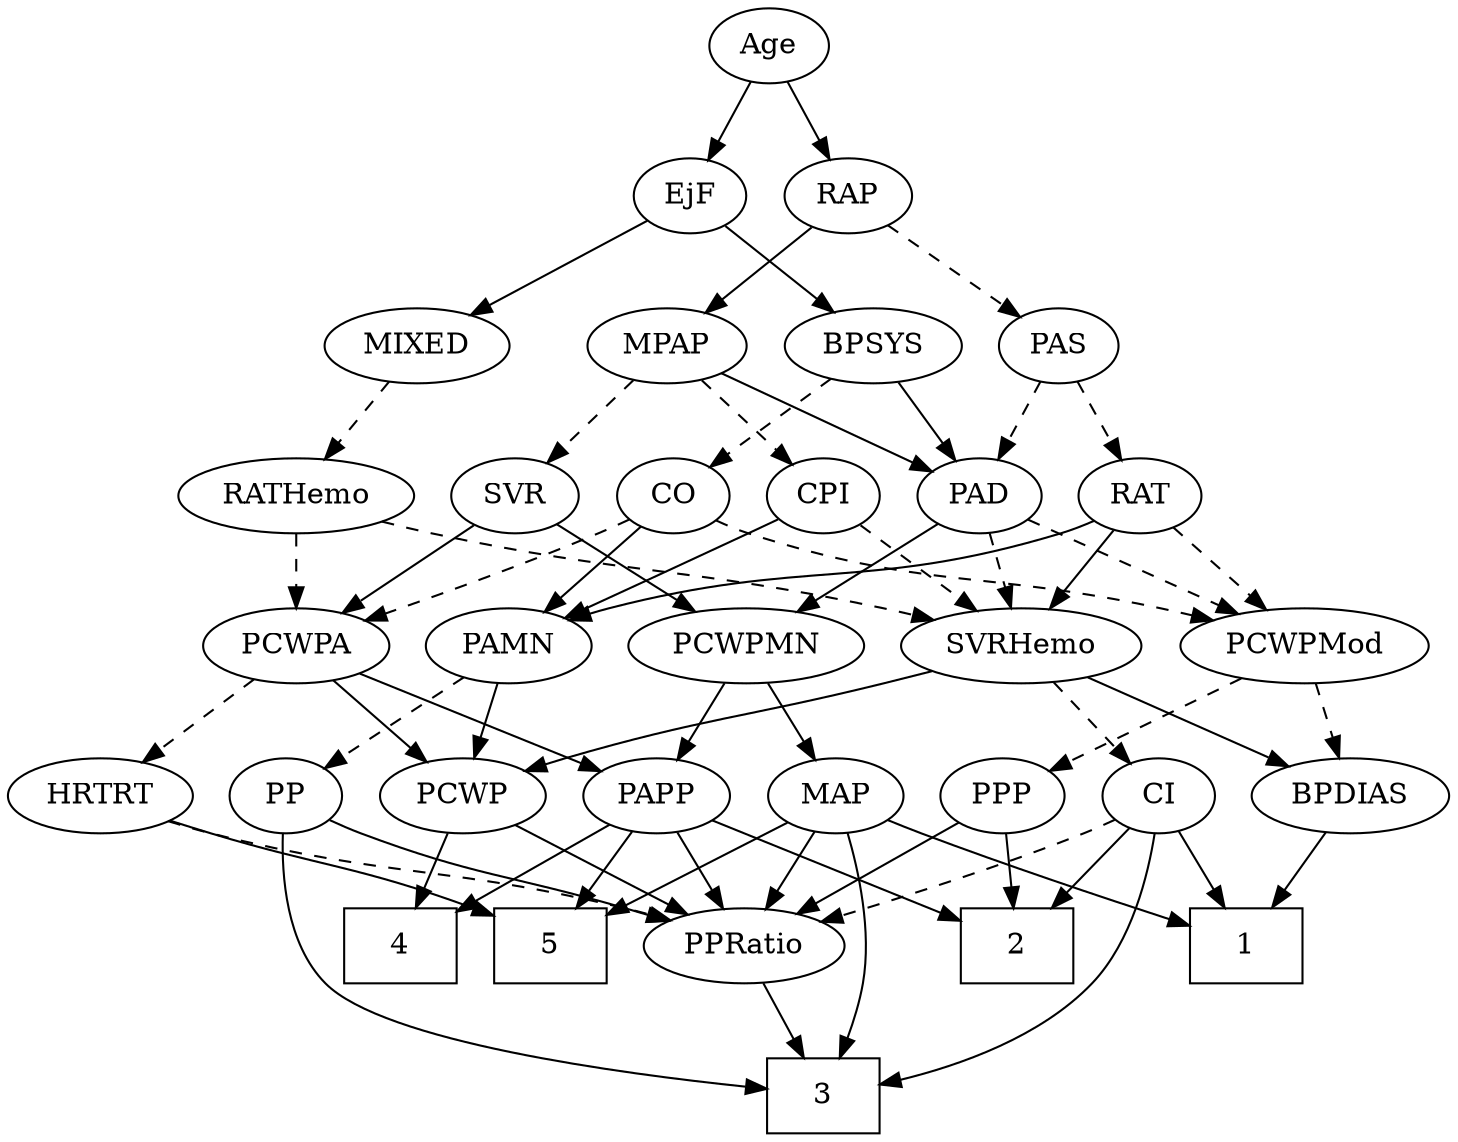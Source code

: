 strict digraph {
	graph [bb="0,0,645.89,540"];
	node [label="\N"];
	1	[height=0.5,
		pos="91.246,90",
		shape=box,
		width=0.75];
	2	[height=0.5,
		pos="201.25,90",
		shape=box,
		width=0.75];
	3	[height=0.5,
		pos="290.25,18",
		shape=box,
		width=0.75];
	4	[height=0.5,
		pos="409.25,90",
		shape=box,
		width=0.75];
	5	[height=0.5,
		pos="519.25,90",
		shape=box,
		width=0.75];
	Age	[height=0.5,
		pos="323.25,522",
		width=0.75];
	EjF	[height=0.5,
		pos="369.25,450",
		width=0.75];
	Age -> EjF	[pos="e,358.85,466.82 333.68,505.12 339.45,496.34 346.73,485.26 353.2,475.42",
		style=solid];
	RAP	[height=0.5,
		pos="278.25,450",
		width=0.77632];
	Age -> RAP	[pos="e,288.42,466.82 313.04,505.12 307.4,496.34 300.27,485.26 293.94,475.42",
		style=solid];
	MIXED	[height=0.5,
		pos="501.25,378",
		width=1.1193];
	EjF -> MIXED	[pos="e,476.26,392.25 389.87,438.06 410.57,427.08 442.82,409.98 467.3,397",
		style=solid];
	BPSYS	[height=0.5,
		pos="369.25,378",
		width=1.0471];
	EjF -> BPSYS	[pos="e,369.25,396.1 369.25,431.7 369.25,423.98 369.25,414.71 369.25,406.11",
		style=solid];
	MPAP	[height=0.5,
		pos="278.25,378",
		width=0.97491];
	RAP -> MPAP	[pos="e,278.25,396.1 278.25,431.7 278.25,423.98 278.25,414.71 278.25,406.11",
		style=solid];
	PAS	[height=0.5,
		pos="198.25,378",
		width=0.75];
	RAP -> PAS	[pos="e,214.14,392.91 262.06,434.83 250.49,424.71 234.74,410.93 221.78,399.59",
		style=dashed];
	RATHemo	[height=0.5,
		pos="528.25,306",
		width=1.3721];
	MIXED -> RATHemo	[pos="e,521.58,324.28 507.78,360.05 510.82,352.18 514.51,342.62 517.91,333.79",
		style=dashed];
	PAD	[height=0.5,
		pos="214.25,306",
		width=0.79437];
	MPAP -> PAD	[pos="e,227.97,322.01 264.04,361.46 255.47,352.09 244.41,339.99 234.89,329.57",
		style=solid];
	CPI	[height=0.5,
		pos="288.25,306",
		width=0.75];
	MPAP -> CPI	[pos="e,285.8,324.1 280.72,359.7 281.82,351.98 283.14,342.71 284.37,334.11",
		style=dashed];
	SVR	[height=0.5,
		pos="433.25,306",
		width=0.77632];
	MPAP -> SVR	[pos="e,410.96,317.28 304.06,365.48 327.98,354.79 364.55,338.4 396.25,324 398.03,323.19 399.87,322.35 401.72,321.51",
		style=dashed];
	BPSYS -> PAD	[pos="e,237.02,317.28 342.6,364.97 315.85,352.89 274.62,334.27 246.15,321.41",
		style=solid];
	CO	[height=0.5,
		pos="360.25,306",
		width=0.75];
	BPSYS -> CO	[pos="e,362.45,324.1 367.02,359.7 366.03,351.98 364.84,342.71 363.73,334.11",
		style=dashed];
	PCWPMod	[height=0.5,
		pos="94.246,234",
		width=1.4443];
	PAD -> PCWPMod	[pos="e,119.72,249.86 193.89,293.13 175.99,282.68 149.56,267.26 128.42,254.93",
		style=dashed];
	PCWPMN	[height=0.5,
		pos="422.25,234",
		width=1.3902];
	PAD -> PCWPMN	[pos="e,384.78,246.11 236.57,294.49 241.67,292.23 247.11,289.94 252.25,288 274.8,279.47 332.99,261.66 375.01,249.04",
		style=solid];
	SVRHemo	[height=0.5,
		pos="214.25,234",
		width=1.3902];
	PAD -> SVRHemo	[pos="e,214.25,252.1 214.25,287.7 214.25,279.98 214.25,270.71 214.25,262.11",
		style=dashed];
	PAMN	[height=0.5,
		pos="318.25,234",
		width=1.011];
	CO -> PAMN	[pos="e,328.32,251.8 350.72,289.12 345.65,280.68 339.31,270.1 333.57,260.55",
		style=solid];
	CO -> PCWPMod	[pos="e,132.87,246.15 339.64,294.27 334.69,291.98 329.35,289.72 324.25,288 251.48,263.44 229.83,270.32 155.25,252 151.16,251 146.94,249.91 \
142.7,248.8",
		style=dashed];
	PCWPA	[height=0.5,
		pos="532.25,234",
		width=1.1555];
	CO -> PCWPA	[pos="e,501.48,246.29 381.46,294.69 386.29,292.42 391.42,290.08 396.25,288 428.07,274.31 464.69,260.12 491.91,249.88",
		style=dashed];
	PAS -> PAD	[pos="e,210.3,324.28 202.12,360.05 203.9,352.26 206.06,342.82 208.06,334.08",
		style=dashed];
	RAT	[height=0.5,
		pos="140.25,306",
		width=0.75827];
	PAS -> RAT	[pos="e,152.81,322.16 185.66,361.81 177.98,352.55 168.02,340.52 159.38,330.09",
		style=dashed];
	PP	[height=0.5,
		pos="273.25,162",
		width=0.75];
	PAMN -> PP	[pos="e,283.52,178.99 307.58,216.41 302.07,207.83 295.23,197.19 289.11,187.67",
		style=dashed];
	PCWP	[height=0.5,
		pos="353.25,162",
		width=0.97491];
	PAMN -> PCWP	[pos="e,344.77,179.96 326.54,216.41 330.62,208.25 335.64,198.22 340.21,189.07",
		style=solid];
	RATHemo -> PCWPA	[pos="e,531.27,252.1 529.24,287.7 529.68,279.98 530.21,270.71 530.7,262.11",
		style=dashed];
	RATHemo -> SVRHemo	[pos="e,251.24,246.27 491.89,293.71 484.75,291.68 477.29,289.67 470.25,288 383.64,267.45 359.89,272.35 273.25,252 269.22,251.05 265.06,\
250 260.89,248.9",
		style=dashed];
	CPI -> PAMN	[pos="e,310.98,251.96 295.36,288.41 298.82,280.34 303.06,270.43 306.95,261.35",
		style=solid];
	CPI -> SVRHemo	[pos="e,231.27,251.1 273.27,290.83 263.39,281.49 250.21,269.02 238.81,258.24",
		style=dashed];
	RAT -> PAMN	[pos="e,290.17,245.64 161.43,294.63 166.26,292.36 171.4,290.04 176.25,288 218.63,270.17 230.18,268.13 273.25,252 275.64,251.1 278.11,250.18 \
280.59,249.24",
		style=solid];
	RAT -> PCWPMod	[pos="e,105.28,251.8 129.81,289.12 124.21,280.59 117.17,269.89 110.84,260.25",
		style=dashed];
	RAT -> SVRHemo	[pos="e,197.22,251.1 155.22,290.83 165.1,281.49 178.28,269.02 189.68,258.24",
		style=solid];
	SVR -> PCWPA	[pos="e,511.46,249.7 451.4,292.16 465.86,281.94 486.36,267.44 503.1,255.61",
		style=solid];
	SVR -> PCWPMN	[pos="e,424.96,252.28 430.58,288.05 429.37,280.35 427.91,271.03 426.55,262.36",
		style=solid];
	BPDIAS	[height=0.5,
		pos="42.246,162",
		width=1.1735];
	PCWPMod -> BPDIAS	[pos="e,54.481,179.47 81.923,216.41 75.577,207.87 67.71,197.28 60.66,187.79",
		style=dashed];
	PPP	[height=0.5,
		pos="201.25,162",
		width=0.75];
	PCWPMod -> PPP	[pos="e,182.69,175.14 117.46,217.81 134.11,206.92 156.58,192.22 174.06,180.78",
		style=dashed];
	PCWPA -> PCWP	[pos="e,380.37,173.61 502.29,221.28 471.31,209.17 422.91,190.24 389.72,177.26",
		style=solid];
	PAPP	[height=0.5,
		pos="517.25,162",
		width=0.88464];
	PCWPA -> PAPP	[pos="e,520.95,180.28 528.62,216.05 526.95,208.26 524.92,198.82 523.05,190.08",
		style=solid];
	HRTRT	[height=0.5,
		pos="606.25,162",
		width=1.1013];
	PCWPA -> HRTRT	[pos="e,589.78,178.58 549.04,217.12 558.85,207.83 571.4,195.96 582.25,185.7",
		style=dashed];
	MAP	[height=0.5,
		pos="437.25,162",
		width=0.84854];
	PCWPMN -> MAP	[pos="e,433.58,180.1 425.95,215.7 427.61,207.98 429.59,198.71 431.44,190.11",
		style=solid];
	PCWPMN -> PAPP	[pos="e,498.47,176.83 443.33,217.46 457.13,207.3 475.29,193.91 490.16,182.96",
		style=solid];
	SVRHemo -> BPDIAS	[pos="e,71.727,175 182.3,220 153.72,208.37 111.75,191.29 81.209,178.86",
		style=solid];
	SVRHemo -> PCWP	[pos="e,328.76,175.33 242.04,219 264.42,207.73 295.96,191.85 319.74,179.88",
		style=solid];
	CI	[height=0.5,
		pos="129.25,162",
		width=0.75];
	SVRHemo -> CI	[pos="e,145.6,176.47 194.96,217.12 182.63,206.96 166.54,193.71 153.36,182.86",
		style=dashed];
	BPDIAS -> 1	[pos="e,79.034,108.45 53.859,144.41 59.606,136.2 66.677,126.1 73.117,116.9",
		style=solid];
	MAP -> 1	[pos="e,118.56,97.768 413.91,149.94 408.53,147.71 402.76,145.57 397.25,144 296.9,115.37 267.72,127.69 165.25,108 153.23,105.69 140.2,102.82 \
128.47,100.1",
		style=solid];
	MAP -> 3	[pos="e,317.36,19.345 444.67,144.54 452.12,125.28 460.49,93.328 445.25,72 418.68,34.835 364.42,23.443 327.68,20.113",
		style=solid];
	MAP -> 5	[pos="e,499.2,108.11 453.84,146.83 464.59,137.66 478.86,125.48 491.32,114.84",
		style=solid];
	PPRatio	[height=0.5,
		pos="324.25,90",
		width=1.1013];
	MAP -> PPRatio	[pos="e,346.99,105.09 417.04,148.49 399.98,137.91 375.25,122.6 355.61,110.43",
		style=solid];
	PP -> 3	[pos="e,284.11,36.422 272.35,143.83 271.71,125.82 271.53,96.76 275.25,72 276.53,63.489 278.76,54.412 281.12,46.218",
		style=solid];
	PP -> PPRatio	[pos="e,312.25,107.47 284.56,145.46 290.92,136.74 299,125.65 306.21,115.76",
		style=solid];
	PPP -> 2	[pos="e,201.25,108.1 201.25,143.7 201.25,135.98 201.25,126.71 201.25,118.11",
		style=solid];
	PPP -> PPRatio	[pos="e,300.42,104.56 221.28,149.6 240.31,138.77 269.24,122.3 291.6,109.58",
		style=solid];
	PPRatio -> 3	[pos="e,298.64,36.275 316.02,72.055 312.15,64.091 307.45,54.411 303.12,45.51",
		style=solid];
	PCWP -> 4	[pos="e,395.41,108.29 365.95,145.12 372.74,136.63 381.26,125.98 388.94,116.38",
		style=solid];
	PCWP -> PPRatio	[pos="e,331.2,107.79 346.23,144.05 342.88,135.97 338.8,126.12 335.06,117.11",
		style=solid];
	CI -> 1	[pos="e,100.54,108.12 120.43,144.76 115.96,136.53 110.42,126.32 105.37,117.02",
		style=solid];
	CI -> 2	[pos="e,183.64,108.11 143.82,146.83 153.16,137.75 165.54,125.71 176.42,115.14",
		style=solid];
	CI -> 3	[pos="e,263.15,24.117 132.12,143.76 136.24,124.05 145.61,91.964 165.25,72 189.06,47.784 225.67,34.038 253.12,26.647",
		style=solid];
	CI -> PPRatio	[pos="e,291.86,100.55 150.38,150.51 155.22,148.25 160.37,145.96 165.25,144 204.28,128.34 249.93,113.47 282.27,103.49",
		style=dashed];
	PAPP -> 2	[pos="e,228.59,97.621 493.46,149.85 488.2,147.68 482.6,145.59 477.25,144 389.84,118 364.6,126.21 275.25,108 263.26,105.56 250.24,102.65 \
238.51,99.938",
		style=solid];
	PAPP -> 4	[pos="e,435.72,108.16 497.19,148 482.43,138.44 462,125.19 444.54,113.87",
		style=solid];
	PAPP -> 5	[pos="e,518.76,108.1 517.74,143.7 517.96,135.98 518.23,126.71 518.47,118.11",
		style=solid];
	PAPP -> PPRatio	[pos="e,354.83,101.61 492.82,150.3 487.7,148.15 482.32,145.95 477.25,144 431.6,126.42 419.46,124.02 373.25,108 370.36,107 367.38,105.97 \
364.38,104.93",
		style=solid];
	HRTRT -> 5	[pos="e,540.53,108.13 587.37,145.81 576.05,136.71 561.43,124.94 548.63,114.64",
		style=solid];
	HRTRT -> PPRatio	[pos="e,353.84,102.02 576.76,149.79 570.69,147.69 564.3,145.65 558.25,144 477.43,121.96 454.13,129.78 373.25,108 370.07,107.15 366.81,\
106.19 363.54,105.18",
		style=dashed];
}
